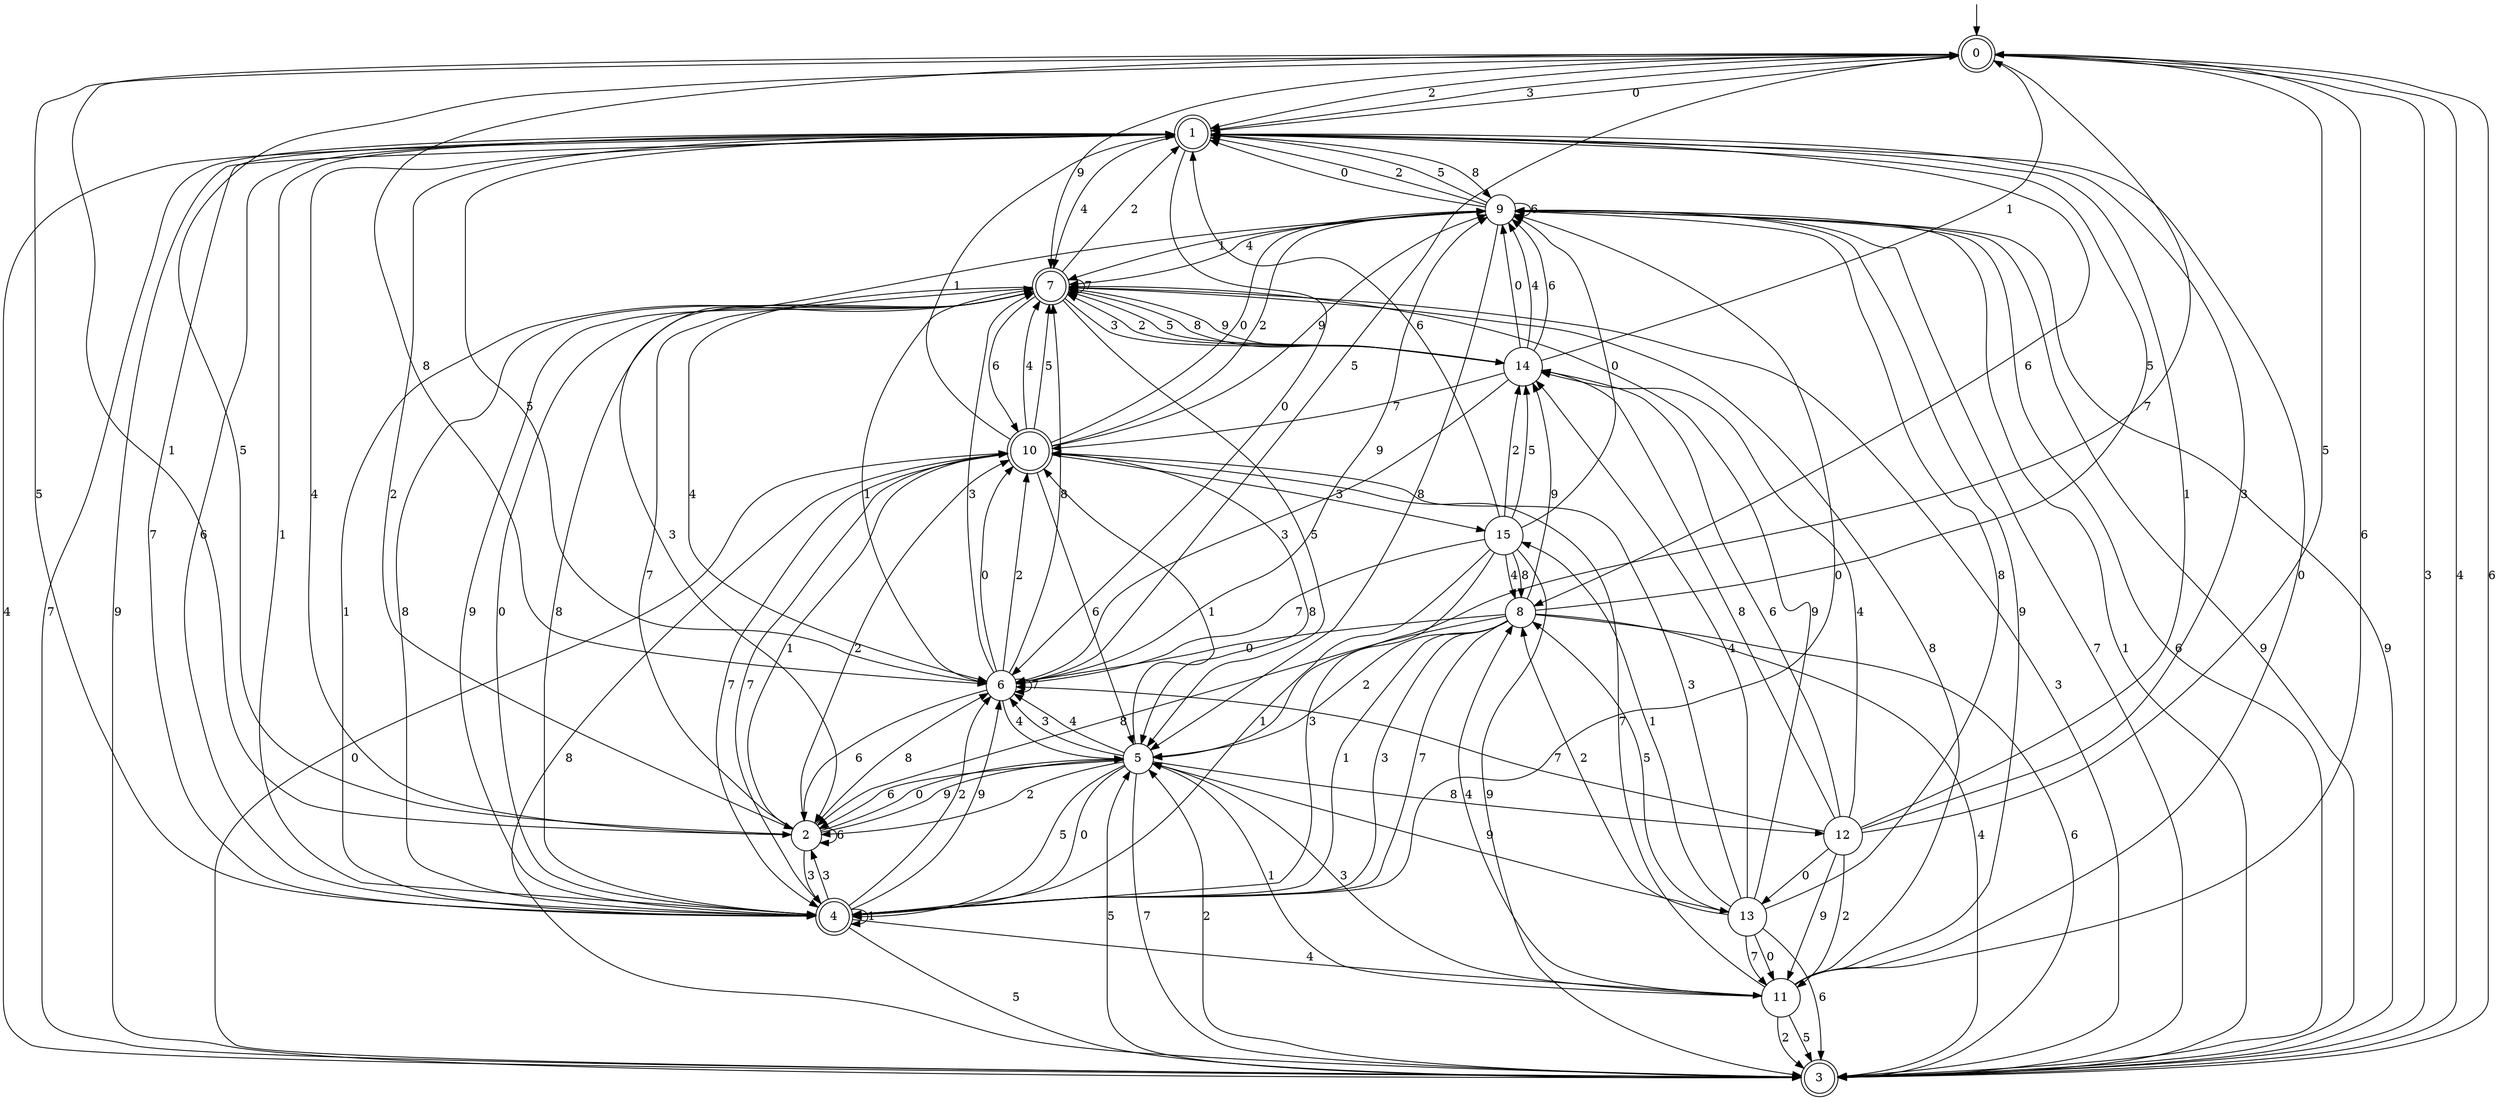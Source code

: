 digraph g {

	s0 [shape="doublecircle" label="0"];
	s1 [shape="doublecircle" label="1"];
	s2 [shape="circle" label="2"];
	s3 [shape="doublecircle" label="3"];
	s4 [shape="doublecircle" label="4"];
	s5 [shape="circle" label="5"];
	s6 [shape="circle" label="6"];
	s7 [shape="doublecircle" label="7"];
	s8 [shape="circle" label="8"];
	s9 [shape="circle" label="9"];
	s10 [shape="doublecircle" label="10"];
	s11 [shape="circle" label="11"];
	s12 [shape="circle" label="12"];
	s13 [shape="circle" label="13"];
	s14 [shape="circle" label="14"];
	s15 [shape="circle" label="15"];
	s0 -> s1 [label="0"];
	s0 -> s2 [label="1"];
	s0 -> s1 [label="2"];
	s0 -> s3 [label="3"];
	s0 -> s3 [label="4"];
	s0 -> s4 [label="5"];
	s0 -> s3 [label="6"];
	s0 -> s5 [label="7"];
	s0 -> s6 [label="8"];
	s0 -> s7 [label="9"];
	s1 -> s6 [label="0"];
	s1 -> s4 [label="1"];
	s1 -> s2 [label="2"];
	s1 -> s0 [label="3"];
	s1 -> s7 [label="4"];
	s1 -> s6 [label="5"];
	s1 -> s8 [label="6"];
	s1 -> s4 [label="7"];
	s1 -> s9 [label="8"];
	s1 -> s3 [label="9"];
	s2 -> s5 [label="0"];
	s2 -> s10 [label="1"];
	s2 -> s10 [label="2"];
	s2 -> s4 [label="3"];
	s2 -> s1 [label="4"];
	s2 -> s0 [label="5"];
	s2 -> s2 [label="6"];
	s2 -> s7 [label="7"];
	s2 -> s6 [label="8"];
	s2 -> s5 [label="9"];
	s3 -> s10 [label="0"];
	s3 -> s9 [label="1"];
	s3 -> s5 [label="2"];
	s3 -> s7 [label="3"];
	s3 -> s1 [label="4"];
	s3 -> s5 [label="5"];
	s3 -> s9 [label="6"];
	s3 -> s1 [label="7"];
	s3 -> s10 [label="8"];
	s3 -> s9 [label="9"];
	s4 -> s9 [label="0"];
	s4 -> s4 [label="1"];
	s4 -> s6 [label="2"];
	s4 -> s2 [label="3"];
	s4 -> s11 [label="4"];
	s4 -> s3 [label="5"];
	s4 -> s1 [label="6"];
	s4 -> s10 [label="7"];
	s4 -> s7 [label="8"];
	s4 -> s6 [label="9"];
	s5 -> s4 [label="0"];
	s5 -> s10 [label="1"];
	s5 -> s2 [label="2"];
	s5 -> s6 [label="3"];
	s5 -> s6 [label="4"];
	s5 -> s4 [label="5"];
	s5 -> s2 [label="6"];
	s5 -> s3 [label="7"];
	s5 -> s12 [label="8"];
	s5 -> s13 [label="9"];
	s6 -> s10 [label="0"];
	s6 -> s7 [label="1"];
	s6 -> s10 [label="2"];
	s6 -> s7 [label="3"];
	s6 -> s5 [label="4"];
	s6 -> s0 [label="5"];
	s6 -> s2 [label="6"];
	s6 -> s6 [label="7"];
	s6 -> s7 [label="8"];
	s6 -> s9 [label="9"];
	s7 -> s4 [label="0"];
	s7 -> s4 [label="1"];
	s7 -> s1 [label="2"];
	s7 -> s14 [label="3"];
	s7 -> s6 [label="4"];
	s7 -> s5 [label="5"];
	s7 -> s10 [label="6"];
	s7 -> s7 [label="7"];
	s7 -> s4 [label="8"];
	s7 -> s4 [label="9"];
	s8 -> s6 [label="0"];
	s8 -> s4 [label="1"];
	s8 -> s5 [label="2"];
	s8 -> s4 [label="3"];
	s8 -> s3 [label="4"];
	s8 -> s1 [label="5"];
	s8 -> s3 [label="6"];
	s8 -> s4 [label="7"];
	s8 -> s2 [label="8"];
	s8 -> s14 [label="9"];
	s9 -> s1 [label="0"];
	s9 -> s7 [label="1"];
	s9 -> s1 [label="2"];
	s9 -> s2 [label="3"];
	s9 -> s7 [label="4"];
	s9 -> s1 [label="5"];
	s9 -> s9 [label="6"];
	s9 -> s3 [label="7"];
	s9 -> s5 [label="8"];
	s9 -> s3 [label="9"];
	s10 -> s9 [label="0"];
	s10 -> s1 [label="1"];
	s10 -> s9 [label="2"];
	s10 -> s15 [label="3"];
	s10 -> s7 [label="4"];
	s10 -> s7 [label="5"];
	s10 -> s5 [label="6"];
	s10 -> s4 [label="7"];
	s10 -> s5 [label="8"];
	s10 -> s9 [label="9"];
	s11 -> s1 [label="0"];
	s11 -> s5 [label="1"];
	s11 -> s3 [label="2"];
	s11 -> s5 [label="3"];
	s11 -> s8 [label="4"];
	s11 -> s3 [label="5"];
	s11 -> s0 [label="6"];
	s11 -> s10 [label="7"];
	s11 -> s7 [label="8"];
	s11 -> s9 [label="9"];
	s12 -> s13 [label="0"];
	s12 -> s1 [label="1"];
	s12 -> s11 [label="2"];
	s12 -> s1 [label="3"];
	s12 -> s14 [label="4"];
	s12 -> s0 [label="5"];
	s12 -> s14 [label="6"];
	s12 -> s6 [label="7"];
	s12 -> s14 [label="8"];
	s12 -> s11 [label="9"];
	s13 -> s11 [label="0"];
	s13 -> s15 [label="1"];
	s13 -> s8 [label="2"];
	s13 -> s10 [label="3"];
	s13 -> s14 [label="4"];
	s13 -> s8 [label="5"];
	s13 -> s3 [label="6"];
	s13 -> s11 [label="7"];
	s13 -> s9 [label="8"];
	s13 -> s7 [label="9"];
	s14 -> s9 [label="0"];
	s14 -> s0 [label="1"];
	s14 -> s7 [label="2"];
	s14 -> s6 [label="3"];
	s14 -> s9 [label="4"];
	s14 -> s7 [label="5"];
	s14 -> s9 [label="6"];
	s14 -> s10 [label="7"];
	s14 -> s7 [label="8"];
	s14 -> s7 [label="9"];
	s15 -> s9 [label="0"];
	s15 -> s4 [label="1"];
	s15 -> s14 [label="2"];
	s15 -> s4 [label="3"];
	s15 -> s8 [label="4"];
	s15 -> s14 [label="5"];
	s15 -> s1 [label="6"];
	s15 -> s6 [label="7"];
	s15 -> s8 [label="8"];
	s15 -> s3 [label="9"];

__start0 [label="" shape="none" width="0" height="0"];
__start0 -> s0;

}
